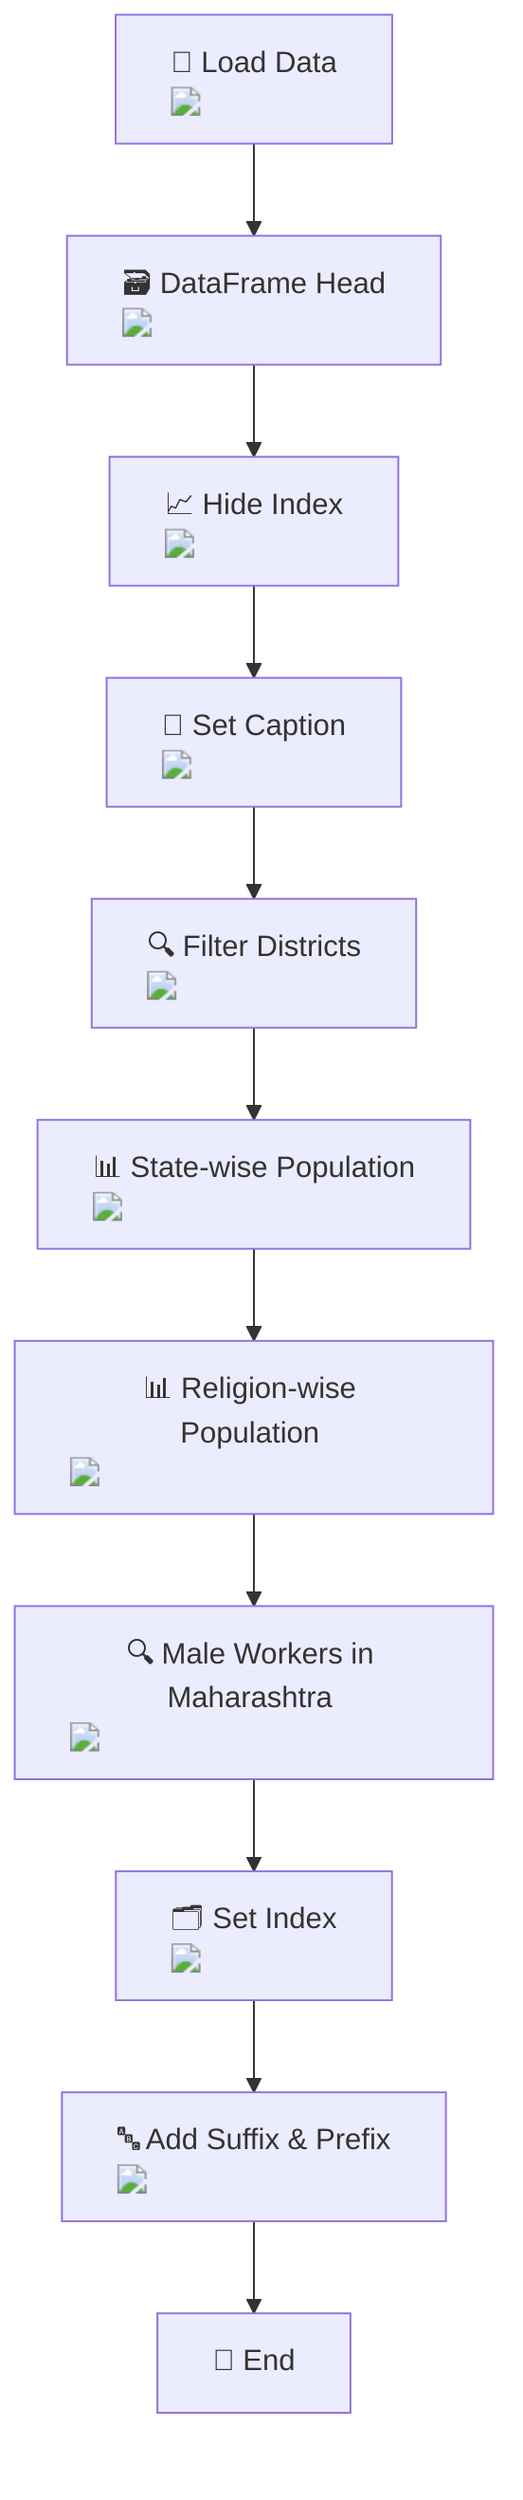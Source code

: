 flowchart TD
    A["📁 Load Data <img src='file.svg' />"] --> B["🗃️ DataFrame Head <img src='table.svg' />"]
    B --> C["📈 Hide Index <img src='column_split.svg' />"]
    C --> D["📜 Set Caption <img src='table.svg' />"]
    D --> E["🔍 Filter Districts <img src='row_split.svg' />"]
    E --> F["📊 State-wise Population <img src='barplot_template.svg' />"]
    F --> G["📊 Religion-wise Population <img src='barplot_template.svg' />"]
    G --> H["🔍 Male Workers in Maharashtra <img src='boxplot_template.svg' />"]
    H --> I["🗂️ Set Index <img src='column_split.svg' />"]
    I --> J["🔤 Add Suffix & Prefix <img src='column_split.svg' />"]
    J --> K["🏁 End"]